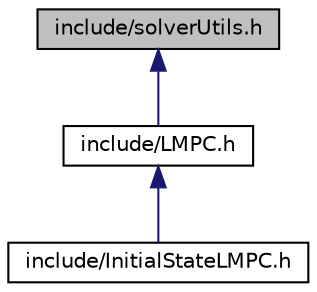 digraph "include/solverUtils.h"
{
 // LATEX_PDF_SIZE
  edge [fontname="Helvetica",fontsize="10",labelfontname="Helvetica",labelfontsize="10"];
  node [fontname="Helvetica",fontsize="10",shape=record];
  Node1 [label="include/solverUtils.h",height=0.2,width=0.4,color="black", fillcolor="grey75", style="filled", fontcolor="black",tooltip=" "];
  Node1 -> Node2 [dir="back",color="midnightblue",fontsize="10",style="solid",fontname="Helvetica"];
  Node2 [label="include/LMPC.h",height=0.2,width=0.4,color="black", fillcolor="white", style="filled",URL="$LMPC_8h.html",tooltip=" "];
  Node2 -> Node3 [dir="back",color="midnightblue",fontsize="10",style="solid",fontname="Helvetica"];
  Node3 [label="include/InitialStateLMPC.h",height=0.2,width=0.4,color="black", fillcolor="white", style="filled",URL="$InitialStateLMPC_8h.html",tooltip=" "];
}
